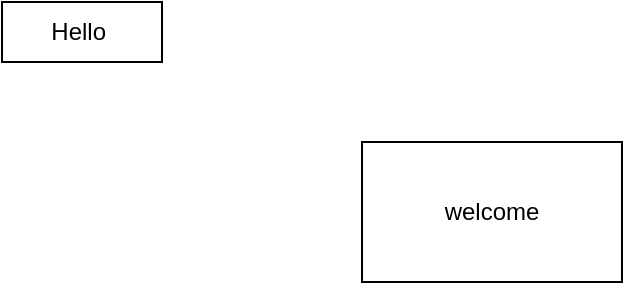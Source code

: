 <mxfile>
    <diagram id="M1lKvJ6kPazSY-V-JM-6" name="Page-1">
        <mxGraphModel dx="564" dy="292" grid="1" gridSize="10" guides="1" tooltips="1" connect="1" arrows="1" fold="1" page="1" pageScale="1" pageWidth="850" pageHeight="1100" math="0" shadow="0">
            <root>
                <mxCell id="0"/>
                <mxCell id="1" parent="0"/>
                <mxCell id="2" value="Hello&amp;nbsp;" style="whiteSpace=wrap;html=1;" vertex="1" parent="1">
                    <mxGeometry x="20" y="30" width="80" height="30" as="geometry"/>
                </mxCell>
                <mxCell id="5" value="welcome" style="rounded=0;whiteSpace=wrap;html=1;" vertex="1" parent="1">
                    <mxGeometry x="200" y="100" width="130" height="70" as="geometry"/>
                </mxCell>
            </root>
        </mxGraphModel>
    </diagram>
</mxfile>